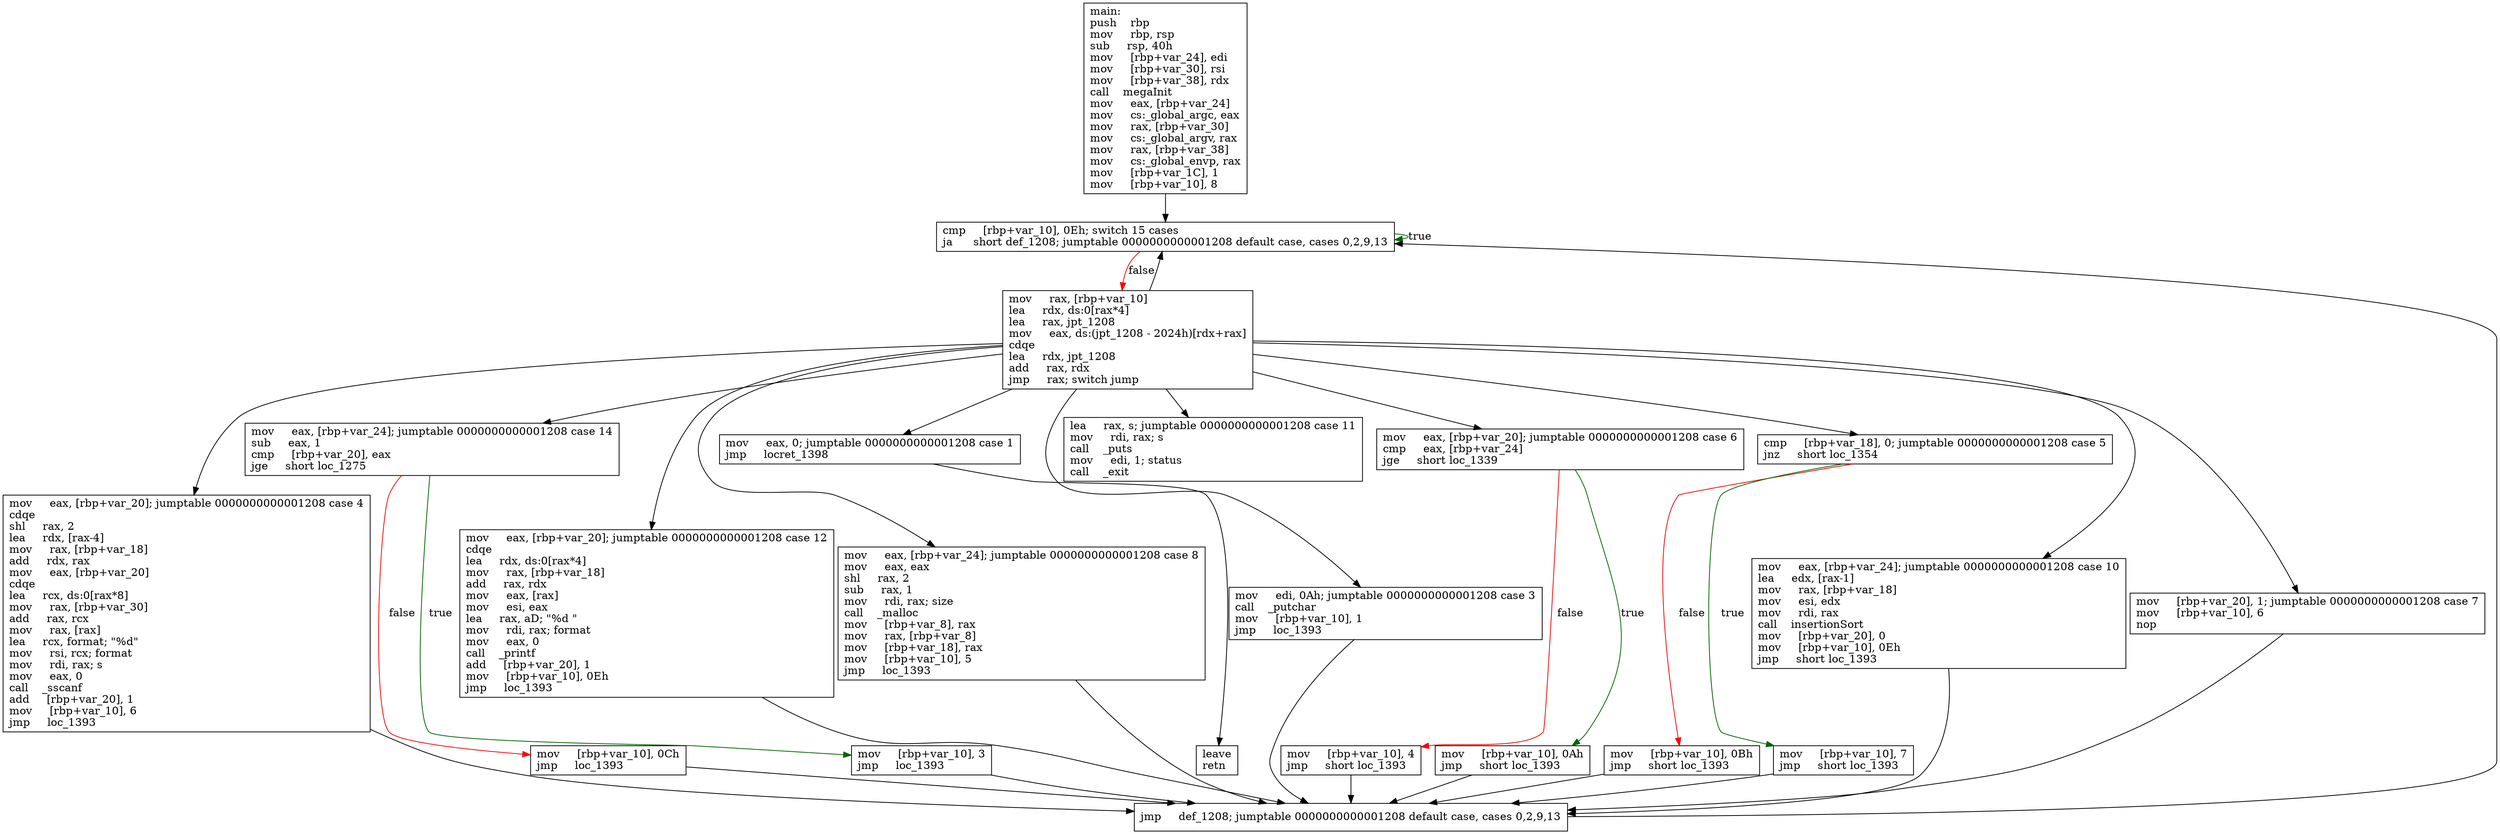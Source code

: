 digraph "main" {
	graph [
	];
	node [
		shape = "box"
	];
	edge [
	];
	"0" [
		label = "main:\lpush    rbp\lmov     rbp, rsp\lsub     rsp, 40h\lmov     [rbp+var_24], edi\lmov     [rbp+var_30], rsi\lmov     [rbp+var_38], rdx\lcall    megaInit\lmov     eax, [rbp+var_24]\lmov     cs:_global_argc, eax\lmov     rax, [rbp+var_30]\lmov     cs:_global_argv, rax\lmov     rax, [rbp+var_38]\lmov     cs:_global_envp, rax\lmov     [rbp+var_1C], 1\lmov     [rbp+var_10], 8\l"
	];
	"1" [
		label = "cmp     [rbp+var_10], 0Eh; switch 15 cases\lja      short def_1208; jumptable 0000000000001208 default case, cases 0,2,9,13\l"
	];
	"2" [
		label = "mov     rax, [rbp+var_10]\llea     rdx, ds:0[rax*4]\llea     rax, jpt_1208\lmov     eax, ds:(jpt_1208 - 2024h)[rdx+rax]\lcdqe\llea     rdx, jpt_1208\ladd     rax, rdx\ljmp     rax; switch jump\l"
	];
	"3" [
		label = "mov     eax, [rbp+var_20]; jumptable 0000000000001208 case 4\lcdqe\lshl     rax, 2\llea     rdx, [rax-4]\lmov     rax, [rbp+var_18]\ladd     rdx, rax\lmov     eax, [rbp+var_20]\lcdqe\llea     rcx, ds:0[rax*8]\lmov     rax, [rbp+var_30]\ladd     rax, rcx\lmov     rax, [rax]\llea     rcx, format; \"%d\"\lmov     rsi, rcx; format\lmov     rdi, rax; s\lmov     eax, 0\lcall    _sscanf\ladd     [rbp+var_20], 1\lmov     [rbp+var_10], 6\ljmp     loc_1393\l"
	];
	"4" [
		label = "mov     eax, [rbp+var_24]; jumptable 0000000000001208 case 14\lsub     eax, 1\lcmp     [rbp+var_20], eax\ljge     short loc_1275\l"
	];
	"5" [
		label = "mov     [rbp+var_10], 0Ch\ljmp     loc_1393\l"
	];
	"6" [
		label = "mov     [rbp+var_10], 3\ljmp     loc_1393\l"
	];
	"7" [
		label = "mov     eax, [rbp+var_20]; jumptable 0000000000001208 case 12\lcdqe\llea     rdx, ds:0[rax*4]\lmov     rax, [rbp+var_18]\ladd     rax, rdx\lmov     eax, [rax]\lmov     esi, eax\llea     rax, aD; \"%d \"\lmov     rdi, rax; format\lmov     eax, 0\lcall    _printf\ladd     [rbp+var_20], 1\lmov     [rbp+var_10], 0Eh\ljmp     loc_1393\l"
	];
	"8" [
		label = "mov     eax, [rbp+var_24]; jumptable 0000000000001208 case 8\lmov     eax, eax\lshl     rax, 2\lsub     rax, 1\lmov     rdi, rax; size\lcall    _malloc\lmov     [rbp+var_8], rax\lmov     rax, [rbp+var_8]\lmov     [rbp+var_18], rax\lmov     [rbp+var_10], 5\ljmp     loc_1393\l"
	];
	"9" [
		label = "mov     eax, 0; jumptable 0000000000001208 case 1\ljmp     locret_1398\l"
	];
	"10" [
		label = "mov     edi, 0Ah; jumptable 0000000000001208 case 3\lcall    _putchar\lmov     [rbp+var_10], 1\ljmp     loc_1393\l"
	];
	"11" [
		label = "lea     rax, s; jumptable 0000000000001208 case 11\lmov     rdi, rax; s\lcall    _puts\lmov     edi, 1; status\lcall    _exit\l"
	];
	"12" [
		label = "mov     eax, [rbp+var_20]; jumptable 0000000000001208 case 6\lcmp     eax, [rbp+var_24]\ljge     short loc_1339\l"
	];
	"13" [
		label = "mov     [rbp+var_10], 4\ljmp     short loc_1393\l"
	];
	"14" [
		label = "mov     [rbp+var_10], 0Ah\ljmp     short loc_1393\l"
	];
	"15" [
		label = "cmp     [rbp+var_18], 0; jumptable 0000000000001208 case 5\ljnz     short loc_1354\l"
	];
	"16" [
		label = "mov     [rbp+var_10], 0Bh\ljmp     short loc_1393\l"
	];
	"17" [
		label = "mov     [rbp+var_10], 7\ljmp     short loc_1393\l"
	];
	"18" [
		label = "mov     eax, [rbp+var_24]; jumptable 0000000000001208 case 10\llea     edx, [rax-1]\lmov     rax, [rbp+var_18]\lmov     esi, edx\lmov     rdi, rax\lcall    insertionSort\lmov     [rbp+var_20], 0\lmov     [rbp+var_10], 0Eh\ljmp     short loc_1393\l"
	];
	"19" [
		label = "mov     [rbp+var_20], 1; jumptable 0000000000001208 case 7\lmov     [rbp+var_10], 6\lnop\l"
	];
	"20" [
		label = "jmp     def_1208; jumptable 0000000000001208 default case, cases 0,2,9,13\l"
	];
	"21" [
		label = "leave\lretn\l"
	];
// node 0
	"0" -> "1" [ ];
// node 1
	"1" -> "2" [ label = "false", color = red ];
	"1" -> "1" [ label = "true", color = darkgreen ];
// node 2
	"2" -> "1" [ ];
	"2" -> "3" [ ];
	"2" -> "4" [ ];
	"2" -> "7" [ ];
	"2" -> "8" [ ];
	"2" -> "9" [ ];
	"2" -> "10" [ ];
	"2" -> "11" [ ];
	"2" -> "12" [ ];
	"2" -> "15" [ ];
	"2" -> "18" [ ];
	"2" -> "19" [ ];
// node 3
	"3" -> "20" [ ];
// node 4
	"4" -> "5" [ label = "false", color = red ];
	"4" -> "6" [ label = "true", color = darkgreen ];
// node 5
	"5" -> "20" [ ];
// node 6
	"6" -> "20" [ ];
// node 7
	"7" -> "20" [ ];
// node 8
	"8" -> "20" [ ];
// node 9
	"9" -> "21" [ ];
// node 10
	"10" -> "20" [ ];
// node 11
// node 12
	"12" -> "13" [ label = "false", color = red ];
	"12" -> "14" [ label = "true", color = darkgreen ];
// node 13
	"13" -> "20" [ ];
// node 14
	"14" -> "20" [ ];
// node 15
	"15" -> "16" [ label = "false", color = red ];
	"15" -> "17" [ label = "true", color = darkgreen ];
// node 16
	"16" -> "20" [ ];
// node 17
	"17" -> "20" [ ];
// node 18
	"18" -> "20" [ ];
// node 19
	"19" -> "20" [ ];
// node 20
	"20" -> "1" [ ];
// node 21
}
